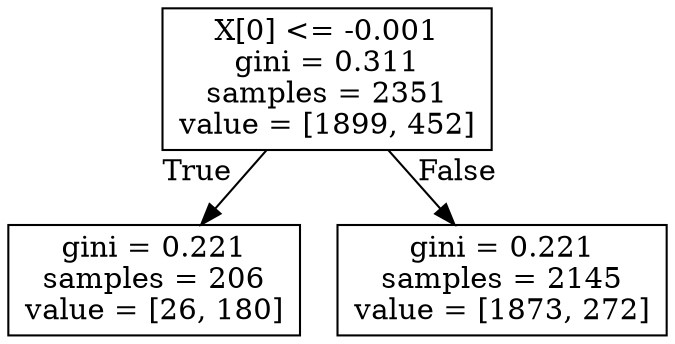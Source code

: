 digraph Tree {
node [shape=box] ;
0 [label="X[0] <= -0.001\ngini = 0.311\nsamples = 2351\nvalue = [1899, 452]"] ;
1 [label="gini = 0.221\nsamples = 206\nvalue = [26, 180]"] ;
0 -> 1 [labeldistance=2.5, labelangle=45, headlabel="True"] ;
2 [label="gini = 0.221\nsamples = 2145\nvalue = [1873, 272]"] ;
0 -> 2 [labeldistance=2.5, labelangle=-45, headlabel="False"] ;
}